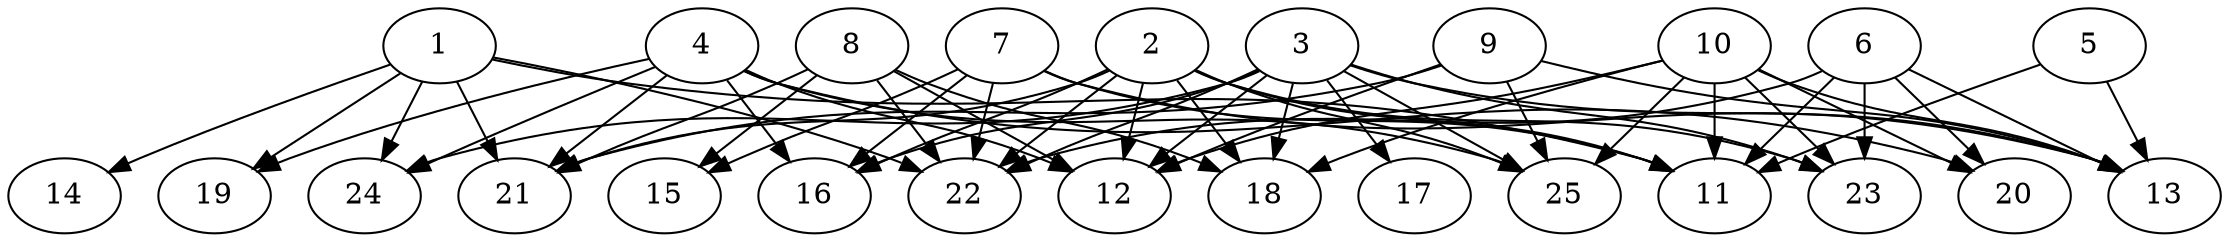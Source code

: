 // DAG automatically generated by daggen at Thu Oct  3 14:00:40 2019
// ./daggen --dot -n 25 --ccr 0.3 --fat 0.9 --regular 0.5 --density 0.6 --mindata 5242880 --maxdata 52428800 
digraph G {
  1 [size="62146560", alpha="0.08", expect_size="18643968"] 
  1 -> 11 [size ="18643968"]
  1 -> 14 [size ="18643968"]
  1 -> 19 [size ="18643968"]
  1 -> 21 [size ="18643968"]
  1 -> 22 [size ="18643968"]
  1 -> 24 [size ="18643968"]
  2 [size="111489707", alpha="0.13", expect_size="33446912"] 
  2 -> 11 [size ="33446912"]
  2 -> 12 [size ="33446912"]
  2 -> 16 [size ="33446912"]
  2 -> 18 [size ="33446912"]
  2 -> 21 [size ="33446912"]
  2 -> 22 [size ="33446912"]
  2 -> 23 [size ="33446912"]
  2 -> 25 [size ="33446912"]
  3 [size="156603733", alpha="0.02", expect_size="46981120"] 
  3 -> 12 [size ="46981120"]
  3 -> 13 [size ="46981120"]
  3 -> 16 [size ="46981120"]
  3 -> 17 [size ="46981120"]
  3 -> 18 [size ="46981120"]
  3 -> 22 [size ="46981120"]
  3 -> 23 [size ="46981120"]
  3 -> 24 [size ="46981120"]
  3 -> 25 [size ="46981120"]
  4 [size="104434347", alpha="0.09", expect_size="31330304"] 
  4 -> 12 [size ="31330304"]
  4 -> 16 [size ="31330304"]
  4 -> 19 [size ="31330304"]
  4 -> 20 [size ="31330304"]
  4 -> 21 [size ="31330304"]
  4 -> 24 [size ="31330304"]
  4 -> 25 [size ="31330304"]
  5 [size="139601920", alpha="0.08", expect_size="41880576"] 
  5 -> 11 [size ="41880576"]
  5 -> 13 [size ="41880576"]
  6 [size="87845547", alpha="0.16", expect_size="26353664"] 
  6 -> 11 [size ="26353664"]
  6 -> 13 [size ="26353664"]
  6 -> 20 [size ="26353664"]
  6 -> 22 [size ="26353664"]
  6 -> 23 [size ="26353664"]
  7 [size="98932053", alpha="0.18", expect_size="29679616"] 
  7 -> 11 [size ="29679616"]
  7 -> 13 [size ="29679616"]
  7 -> 15 [size ="29679616"]
  7 -> 16 [size ="29679616"]
  7 -> 22 [size ="29679616"]
  8 [size="46561280", alpha="0.15", expect_size="13968384"] 
  8 -> 12 [size ="13968384"]
  8 -> 15 [size ="13968384"]
  8 -> 18 [size ="13968384"]
  8 -> 21 [size ="13968384"]
  8 -> 22 [size ="13968384"]
  9 [size="125480960", alpha="0.03", expect_size="37644288"] 
  9 -> 12 [size ="37644288"]
  9 -> 13 [size ="37644288"]
  9 -> 21 [size ="37644288"]
  9 -> 25 [size ="37644288"]
  10 [size="170844160", alpha="0.04", expect_size="51253248"] 
  10 -> 11 [size ="51253248"]
  10 -> 12 [size ="51253248"]
  10 -> 13 [size ="51253248"]
  10 -> 18 [size ="51253248"]
  10 -> 20 [size ="51253248"]
  10 -> 23 [size ="51253248"]
  10 -> 25 [size ="51253248"]
  11 [size="141042347", alpha="0.09", expect_size="42312704"] 
  12 [size="42779307", alpha="0.01", expect_size="12833792"] 
  13 [size="148872533", alpha="0.17", expect_size="44661760"] 
  14 [size="162362027", alpha="0.12", expect_size="48708608"] 
  15 [size="76318720", alpha="0.14", expect_size="22895616"] 
  16 [size="136219307", alpha="0.19", expect_size="40865792"] 
  17 [size="103639040", alpha="0.00", expect_size="31091712"] 
  18 [size="86650880", alpha="0.04", expect_size="25995264"] 
  19 [size="50312533", alpha="0.02", expect_size="15093760"] 
  20 [size="72465067", alpha="0.07", expect_size="21739520"] 
  21 [size="106403840", alpha="0.17", expect_size="31921152"] 
  22 [size="20462933", alpha="0.20", expect_size="6138880"] 
  23 [size="28446720", alpha="0.00", expect_size="8534016"] 
  24 [size="163252907", alpha="0.12", expect_size="48975872"] 
  25 [size="101413547", alpha="0.18", expect_size="30424064"] 
}
